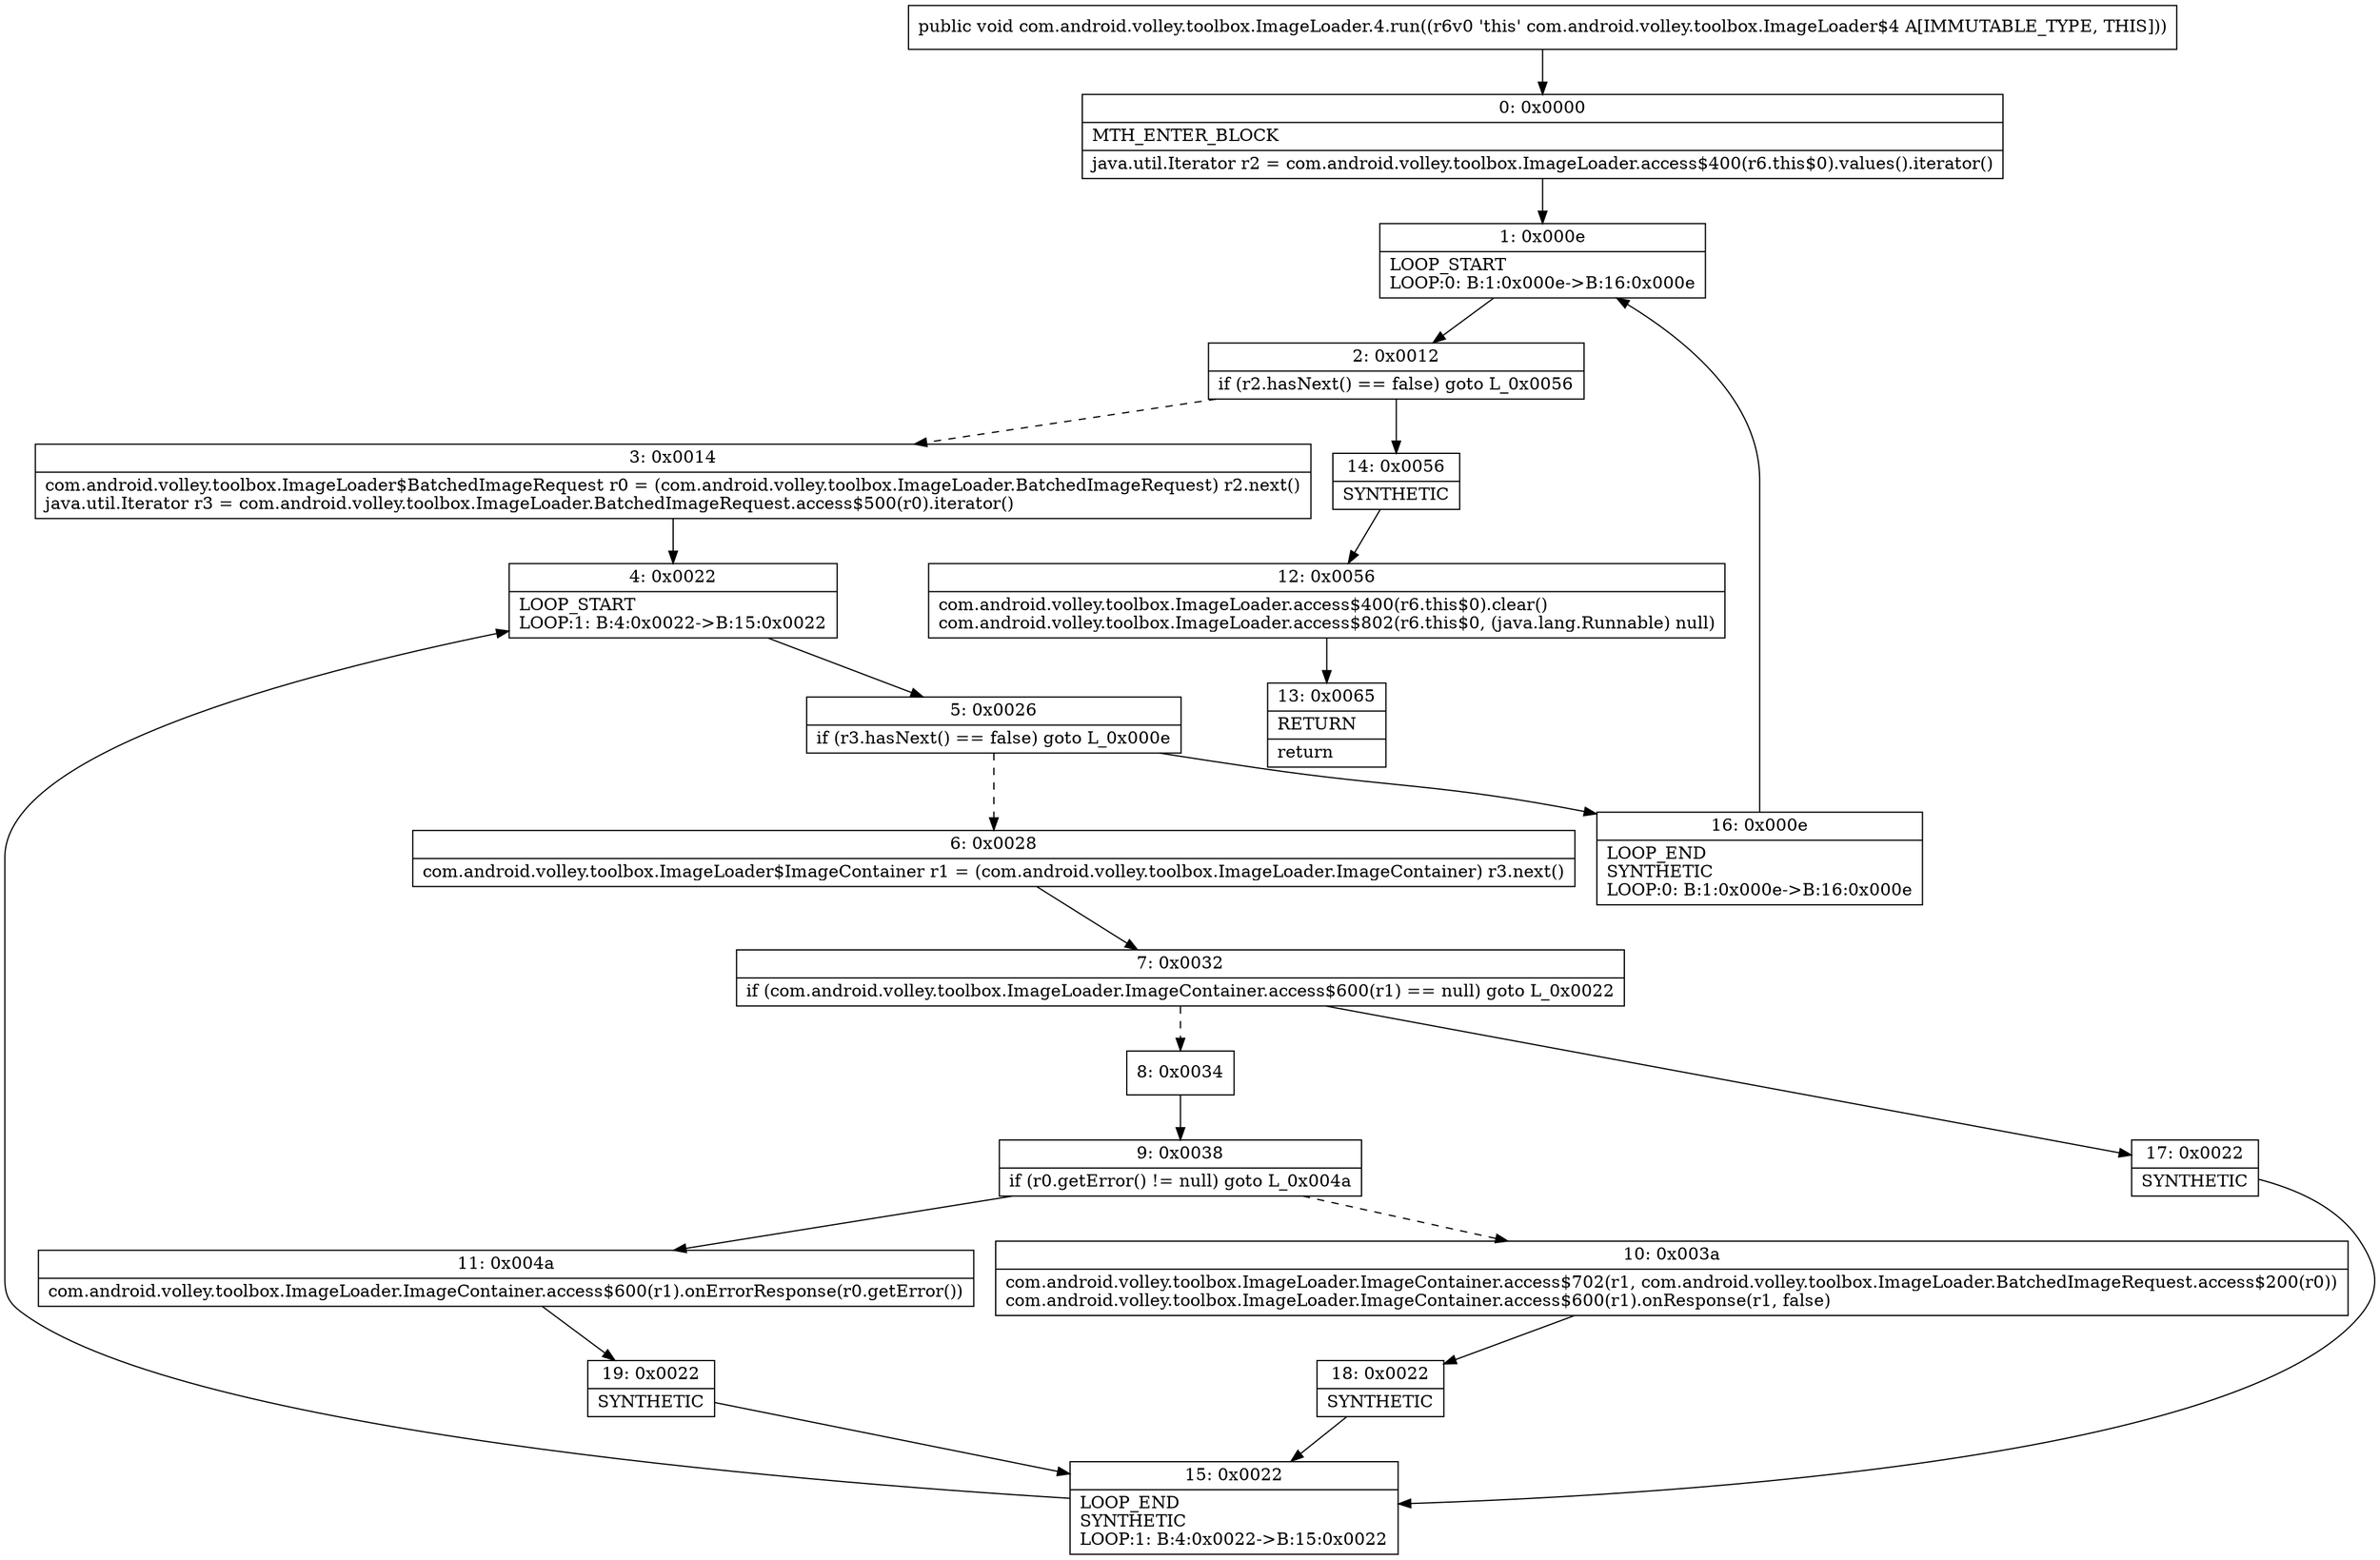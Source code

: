 digraph "CFG forcom.android.volley.toolbox.ImageLoader.4.run()V" {
Node_0 [shape=record,label="{0\:\ 0x0000|MTH_ENTER_BLOCK\l|java.util.Iterator r2 = com.android.volley.toolbox.ImageLoader.access$400(r6.this$0).values().iterator()\l}"];
Node_1 [shape=record,label="{1\:\ 0x000e|LOOP_START\lLOOP:0: B:1:0x000e\-\>B:16:0x000e\l}"];
Node_2 [shape=record,label="{2\:\ 0x0012|if (r2.hasNext() == false) goto L_0x0056\l}"];
Node_3 [shape=record,label="{3\:\ 0x0014|com.android.volley.toolbox.ImageLoader$BatchedImageRequest r0 = (com.android.volley.toolbox.ImageLoader.BatchedImageRequest) r2.next()\ljava.util.Iterator r3 = com.android.volley.toolbox.ImageLoader.BatchedImageRequest.access$500(r0).iterator()\l}"];
Node_4 [shape=record,label="{4\:\ 0x0022|LOOP_START\lLOOP:1: B:4:0x0022\-\>B:15:0x0022\l}"];
Node_5 [shape=record,label="{5\:\ 0x0026|if (r3.hasNext() == false) goto L_0x000e\l}"];
Node_6 [shape=record,label="{6\:\ 0x0028|com.android.volley.toolbox.ImageLoader$ImageContainer r1 = (com.android.volley.toolbox.ImageLoader.ImageContainer) r3.next()\l}"];
Node_7 [shape=record,label="{7\:\ 0x0032|if (com.android.volley.toolbox.ImageLoader.ImageContainer.access$600(r1) == null) goto L_0x0022\l}"];
Node_8 [shape=record,label="{8\:\ 0x0034}"];
Node_9 [shape=record,label="{9\:\ 0x0038|if (r0.getError() != null) goto L_0x004a\l}"];
Node_10 [shape=record,label="{10\:\ 0x003a|com.android.volley.toolbox.ImageLoader.ImageContainer.access$702(r1, com.android.volley.toolbox.ImageLoader.BatchedImageRequest.access$200(r0))\lcom.android.volley.toolbox.ImageLoader.ImageContainer.access$600(r1).onResponse(r1, false)\l}"];
Node_11 [shape=record,label="{11\:\ 0x004a|com.android.volley.toolbox.ImageLoader.ImageContainer.access$600(r1).onErrorResponse(r0.getError())\l}"];
Node_12 [shape=record,label="{12\:\ 0x0056|com.android.volley.toolbox.ImageLoader.access$400(r6.this$0).clear()\lcom.android.volley.toolbox.ImageLoader.access$802(r6.this$0, (java.lang.Runnable) null)\l}"];
Node_13 [shape=record,label="{13\:\ 0x0065|RETURN\l|return\l}"];
Node_14 [shape=record,label="{14\:\ 0x0056|SYNTHETIC\l}"];
Node_15 [shape=record,label="{15\:\ 0x0022|LOOP_END\lSYNTHETIC\lLOOP:1: B:4:0x0022\-\>B:15:0x0022\l}"];
Node_16 [shape=record,label="{16\:\ 0x000e|LOOP_END\lSYNTHETIC\lLOOP:0: B:1:0x000e\-\>B:16:0x000e\l}"];
Node_17 [shape=record,label="{17\:\ 0x0022|SYNTHETIC\l}"];
Node_18 [shape=record,label="{18\:\ 0x0022|SYNTHETIC\l}"];
Node_19 [shape=record,label="{19\:\ 0x0022|SYNTHETIC\l}"];
MethodNode[shape=record,label="{public void com.android.volley.toolbox.ImageLoader.4.run((r6v0 'this' com.android.volley.toolbox.ImageLoader$4 A[IMMUTABLE_TYPE, THIS])) }"];
MethodNode -> Node_0;
Node_0 -> Node_1;
Node_1 -> Node_2;
Node_2 -> Node_3[style=dashed];
Node_2 -> Node_14;
Node_3 -> Node_4;
Node_4 -> Node_5;
Node_5 -> Node_6[style=dashed];
Node_5 -> Node_16;
Node_6 -> Node_7;
Node_7 -> Node_8[style=dashed];
Node_7 -> Node_17;
Node_8 -> Node_9;
Node_9 -> Node_10[style=dashed];
Node_9 -> Node_11;
Node_10 -> Node_18;
Node_11 -> Node_19;
Node_12 -> Node_13;
Node_14 -> Node_12;
Node_15 -> Node_4;
Node_16 -> Node_1;
Node_17 -> Node_15;
Node_18 -> Node_15;
Node_19 -> Node_15;
}


